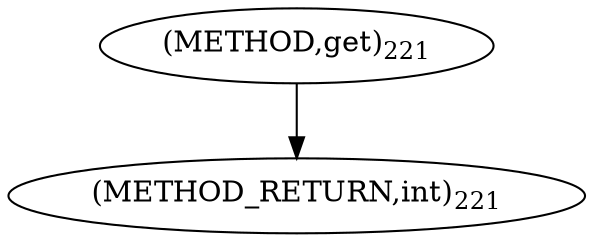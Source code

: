 digraph "get" {  
"8253" [label = <(METHOD,get)<SUB>221</SUB>> ]
"8258" [label = <(METHOD_RETURN,int)<SUB>221</SUB>> ]
  "8253" -> "8258" 
}
